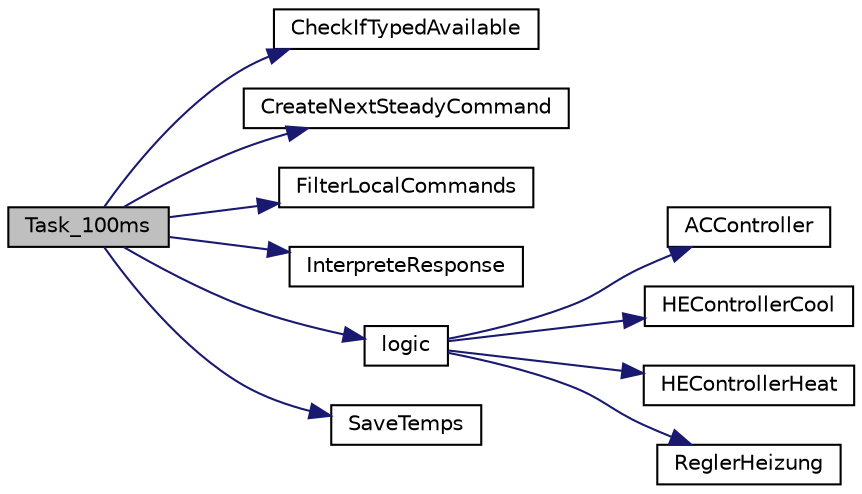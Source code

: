 digraph "Task_100ms"
{
 // LATEX_PDF_SIZE
  edge [fontname="Helvetica",fontsize="10",labelfontname="Helvetica",labelfontsize="10"];
  node [fontname="Helvetica",fontsize="10",shape=record];
  rankdir="LR";
  Node1 [label="Task_100ms",height=0.2,width=0.4,color="black", fillcolor="grey75", style="filled", fontcolor="black",tooltip="Function Task_100ms called every 100 msec."];
  Node1 -> Node2 [color="midnightblue",fontsize="10",style="solid",fontname="Helvetica"];
  Node2 [label="CheckIfTypedAvailable",height=0.2,width=0.4,color="black", fillcolor="white", style="filled",URL="$_controller_8ino.html#aef8d57dbdb05a99caac118882b35d56c",tooltip="Check if a command has been typed."];
  Node1 -> Node3 [color="midnightblue",fontsize="10",style="solid",fontname="Helvetica"];
  Node3 [label="CreateNextSteadyCommand",height=0.2,width=0.4,color="black", fillcolor="white", style="filled",URL="$_controller_8ino.html#a573a9b79ee6a7e720f5ecc4bbfcb0c87",tooltip=" "];
  Node1 -> Node4 [color="midnightblue",fontsize="10",style="solid",fontname="Helvetica"];
  Node4 [label="FilterLocalCommands",height=0.2,width=0.4,color="black", fillcolor="white", style="filled",URL="$_controller_8ino.html#a90328c9dde97401383a88ad666622063",tooltip="Filter local commands."];
  Node1 -> Node5 [color="midnightblue",fontsize="10",style="solid",fontname="Helvetica"];
  Node5 [label="InterpreteResponse",height=0.2,width=0.4,color="black", fillcolor="white", style="filled",URL="$_controller_8ino.html#a3005755a1cc32c4a6537fc8c5c0fa3cb",tooltip="Interpret an I²C response from the plant."];
  Node1 -> Node6 [color="midnightblue",fontsize="10",style="solid",fontname="Helvetica"];
  Node6 [label="logic",height=0.2,width=0.4,color="black", fillcolor="white", style="filled",URL="$_controller_8ino.html#a891ab028bd00ce90bbf291a355410e1e",tooltip=" "];
  Node6 -> Node7 [color="midnightblue",fontsize="10",style="solid",fontname="Helvetica"];
  Node7 [label="ACController",height=0.2,width=0.4,color="black", fillcolor="white", style="filled",URL="$_controller_8ino.html#ab10f597b51a01881bc3bfda2edc9daa2",tooltip=" "];
  Node6 -> Node8 [color="midnightblue",fontsize="10",style="solid",fontname="Helvetica"];
  Node8 [label="HEControllerCool",height=0.2,width=0.4,color="black", fillcolor="white", style="filled",URL="$_controller_8ino.html#afd15f02b5b76c27ce9d24b1202353803",tooltip=" "];
  Node6 -> Node9 [color="midnightblue",fontsize="10",style="solid",fontname="Helvetica"];
  Node9 [label="HEControllerHeat",height=0.2,width=0.4,color="black", fillcolor="white", style="filled",URL="$_controller_8ino.html#aa4542df6529eb717fdc0a3105fe8a6f2",tooltip=" "];
  Node6 -> Node10 [color="midnightblue",fontsize="10",style="solid",fontname="Helvetica"];
  Node10 [label="ReglerHeizung",height=0.2,width=0.4,color="black", fillcolor="white", style="filled",URL="$_controller_8ino.html#a090aec666da0a428e48e596f9460a5ec",tooltip=" "];
  Node1 -> Node11 [color="midnightblue",fontsize="10",style="solid",fontname="Helvetica"];
  Node11 [label="SaveTemps",height=0.2,width=0.4,color="black", fillcolor="white", style="filled",URL="$_controller_8ino.html#a3a410b938064846305d0a0f41b05bd7f",tooltip="Create next steady transmitted command."];
}
